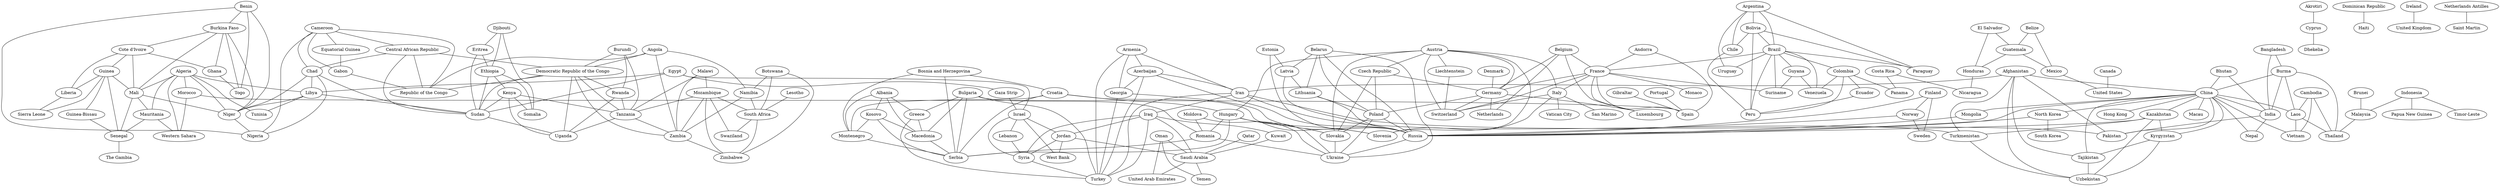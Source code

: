 // mapa mundi
//
// cada país é um vértice
// cada aresta indica existência de fronteira terrestre entre os países

strict graph "mapa-mundi" {

    Afghanistan -- China
    Afghanistan -- Iran
    Afghanistan -- Pakistan
    Afghanistan -- Tajikistan
    Afghanistan -- Turkmenistan
    Afghanistan -- Uzbekistan
    Akrotiri -- Cyprus
    Albania -- Greece
    Albania -- Kosovo
    Albania -- Macedonia
    Albania -- Montenegro
    Algeria -- Libya
    Algeria -- Mali
    Algeria -- Mauritania
    Algeria -- Morocco
    Algeria -- Niger
    Algeria -- Tunisia
    Algeria -- "Western Sahara"
    Andorra -- France
    Andorra -- Spain
    Angola -- "Democratic Republic of the Congo"
    Angola -- Namibia
    Angola -- "Republic of the Congo"
    Angola -- Zambia
    Argentina -- Bolivia
    Argentina -- Brazil
    Argentina -- Chile
    Argentina -- Paraguay
    Argentina -- Uruguay
    Armenia -- Azerbaijan
    Armenia -- Georgia
    Armenia -- Iran
    Armenia -- Turkey
    Austria -- "Czech Republic"
    Austria -- Germany
    Austria -- Hungary
    Austria -- Italy
    Austria -- Liechtenstein
    Austria -- Slovakia
    Austria -- Slovenia
    Austria -- Switzerland
    Azerbaijan -- Georgia
    Azerbaijan -- Iran
    Azerbaijan -- Russia
    Azerbaijan -- Turkey
    Bangladesh -- Burma
    Bangladesh -- India
    Belarus -- Latvia
    Belarus -- Lithuania
    Belarus -- Poland
    Belarus -- Russia
    Belarus -- Ukraine
    Belgium -- France
    Belgium -- Germany
    Belgium -- Luxembourg
    Belgium -- Netherlands
    Belize -- Guatemala
    Belize -- Mexico
    Benin -- "Burkina Faso"
    Benin -- Niger
    Benin -- Nigeria
    Benin -- Togo
    Bhutan -- China
    Bhutan -- India
    Bolivia -- Brazil
    Bolivia -- Chile
    Bolivia -- Paraguay
    Bolivia -- Peru
    "Bosnia and Herzegovina" -- Croatia
    "Bosnia and Herzegovina" -- Montenegro
    "Bosnia and Herzegovina" -- Serbia
    Botswana -- Namibia
    Botswana -- "South Africa"
    Botswana -- Zimbabwe
    Brazil -- Colombia
    Brazil -- France
    Brazil -- Guyana
    Brazil -- Paraguay
    Brazil -- Peru
    Brazil -- Suriname
    Brazil -- Uruguay
    Brazil -- Venezuela
    Brunei -- Malaysia
    Bulgaria -- Greece
    Bulgaria -- Macedonia
    Bulgaria -- Romania
    Bulgaria -- Serbia
    Bulgaria -- Turkey
    "Burkina Faso" -- "Cote d'Ivoire"
    "Burkina Faso" -- Ghana
    "Burkina Faso" -- Mali
    "Burkina Faso" -- Niger
    "Burkina Faso" -- Togo
    Burma -- China
    Burma -- India
    Burma -- Laos
    Burma -- Thailand
    Burundi -- "Democratic Republic of the Congo"
    Burundi -- Rwanda
    Burundi -- Tanzania
    Cambodia -- Laos
    Cambodia -- Thailand
    Cambodia -- Vietnam
    Cameroon -- "Central African Republic"
    Cameroon -- Chad
    Cameroon -- "Equatorial Guinea"
    Cameroon -- Gabon
    Cameroon -- Nigeria
    Cameroon -- "Republic of the Congo"
    Canada -- "United States"
    "Central African Republic" -- Chad
    "Central African Republic" -- "Democratic Republic of the Congo"
    "Central African Republic" -- "Republic of the Congo"
    "Central African Republic" -- Sudan
    Chad -- Libya
    Chad -- Niger
    Chad -- Nigeria
    Chad -- Sudan
    Chile -- Peru
    China -- "Hong Kong"
    China -- India
    China -- Kazakhstan
    China -- Kyrgyzstan
    China -- Laos
    China -- Macau
    China -- Mongolia
    China -- Nepal
    China -- "North Korea"
    China -- Pakistan
    China -- Russia
    China -- Tajikistan
    China -- Vietnam
    Colombia -- Ecuador
    Colombia -- Panama
    Colombia -- Peru
    Colombia -- Venezuela
    "Costa Rica" -- Nicaragua
    "Costa Rica" -- Panama
    "Cote d'Ivoire" -- Ghana
    "Cote d'Ivoire" -- Guinea
    "Cote d'Ivoire" -- Liberia
    "Cote d'Ivoire" -- Mali
    Croatia -- Hungary
    Croatia -- Montenegro
    Croatia -- Serbia
    Croatia -- Slovenia
    Cyprus -- Dhekelia
    "Czech Republic" -- Germany
    "Czech Republic" -- Poland
    "Czech Republic" -- Slovakia
    "Democratic Republic of the Congo" -- "Republic of the Congo"
    "Democratic Republic of the Congo" -- Rwanda
    "Democratic Republic of the Congo" -- Sudan
    "Democratic Republic of the Congo" -- Tanzania
    "Democratic Republic of the Congo" -- Uganda
    "Democratic Republic of the Congo" -- Zambia
    Denmark -- Germany
    Djibouti -- Eritrea
    Djibouti -- Ethiopia
    Djibouti -- Somalia
    "Dominican Republic" -- Haiti
    Ecuador -- Peru
    Egypt -- "Gaza Strip"
    Egypt -- Israel
    Egypt -- Libya
    Egypt -- Sudan
    "El Salvador" -- Guatemala
    "El Salvador" -- Honduras
    "Equatorial Guinea" -- Gabon
    Eritrea -- Ethiopia
    Eritrea -- Sudan
    Estonia -- Latvia
    Estonia -- Russia
    Ethiopia -- Kenya
    Ethiopia -- Somalia
    Ethiopia -- Sudan
    Finland -- Norway
    Finland -- Russia
    Finland -- Sweden
    France -- Germany
    France -- Italy
    France -- Luxembourg
    France -- Monaco
    France -- Spain
    France -- Suriname
    France -- Switzerland
    Gabon -- "Republic of the Congo"
    "Gaza Strip" -- Israel
    Georgia -- Russia
    Georgia -- Turkey
    Germany -- Luxembourg
    Germany -- Netherlands
    Germany -- Poland
    Germany -- Switzerland
    Ghana -- Togo
    Gibraltar -- Spain
    Greece -- Macedonia
    Greece -- Turkey
    Guatemala -- Honduras
    Guatemala -- Mexico
    "Guinea-Bissau" -- Senegal
    Guinea -- "Guinea-Bissau"
    Guinea -- Liberia
    Guinea -- Mali
    Guinea -- Senegal
    Guinea -- "Sierra Leone"
    Guyana -- Suriname
    Guyana -- Venezuela
    Honduras -- Nicaragua
    Hungary -- Romania
    Hungary -- Serbia
    Hungary -- Slovakia
    Hungary -- Slovenia
    Hungary -- Ukraine
    India -- Nepal
    India -- Pakistan
    Indonesia -- Malaysia
    Indonesia -- "Papua New Guinea"
    Indonesia -- "Timor-Leste"
    Iran -- Iraq
    Iran -- Pakistan
    Iran -- Turkey
    Iran -- Turkmenistan
    Iraq -- Jordan
    Iraq -- Kuwait
    Iraq -- "Saudi Arabia"
    Iraq -- Syria
    Iraq -- Turkey
    Ireland -- "United Kingdom"
    Israel -- Jordan
    Israel -- Lebanon
    Israel -- Syria
    Israel -- "West Bank"
    Italy -- "San Marino"
    Italy -- Slovenia
    Italy -- Switzerland
    Italy -- "Vatican City"
    Jordan -- "Saudi Arabia"
    Jordan -- Syria
    Jordan -- "West Bank"
    Kazakhstan -- Kyrgyzstan
    Kazakhstan -- Russia
    Kazakhstan -- Turkmenistan
    Kazakhstan -- Uzbekistan
    Kenya -- Somalia
    Kenya -- Sudan
    Kenya -- Tanzania
    Kenya -- Uganda
    Kosovo -- Macedonia
    Kosovo -- Montenegro
    Kosovo -- Serbia
    Kuwait -- "Saudi Arabia"
    Kyrgyzstan -- Tajikistan
    Kyrgyzstan -- Uzbekistan
    Laos -- Thailand
    Laos -- Vietnam
    Latvia -- Lithuania
    Latvia -- Russia
    Lebanon -- Syria
    Lesotho -- "South Africa"
    Liberia -- "Sierra Leone"
    Libya -- Niger
    Libya -- Sudan
    Libya -- Tunisia
    Liechtenstein -- Switzerland
    Lithuania -- Poland
    Lithuania -- Russia
    Macedonia -- Serbia
    Malawi -- Mozambique
    Malawi -- Tanzania
    Malawi -- Zambia
    Malaysia -- Thailand
    Mali -- Mauritania
    Mali -- Niger
    Mali -- Senegal
    Mauritania -- Senegal
    Mauritania -- "Western Sahara"
    Mexico -- "United States"
    Moldova -- Romania
    Moldova -- Ukraine
    Mongolia -- Russia
    Montenegro -- Serbia
    Morocco -- Spain
    Morocco -- "Western Sahara"
    Mozambique -- "South Africa"
    Mozambique -- Swaziland
    Mozambique -- Tanzania
    Mozambique -- Zambia
    Mozambique -- Zimbabwe
    Namibia -- "South Africa"
    Namibia -- Zambia
    "Netherlands Antilles" -- "Saint Martin"
    Niger -- Nigeria
    "North Korea" -- Russia
    "North Korea" -- "South Korea"
    Norway -- Russia
    Norway -- Sweden
    Oman -- "Saudi Arabia"
    Oman -- "United Arab Emirates"
    Oman -- Yemen
    Poland -- Russia
    Poland -- Slovakia
    Poland -- Ukraine
    Portugal -- Spain
    Qatar -- "Saudi Arabia"
    Romania -- Serbia
    Romania -- Ukraine
    Russia -- Ukraine
    Rwanda -- Tanzania
    Rwanda -- Uganda
    "Saudi Arabia" -- "United Arab Emirates"
    "Saudi Arabia" -- Yemen
    Senegal -- "The Gambia"
    Slovakia -- Ukraine
    "South Africa" -- Swaziland
    "South Africa" -- Zimbabwe
    Sudan -- Uganda
    Syria -- Turkey
    Tajikistan -- Uzbekistan
    Tanzania -- Uganda
    Tanzania -- Zambia
    Turkmenistan -- Uzbekistan
    Zambia -- Zimbabwe
}